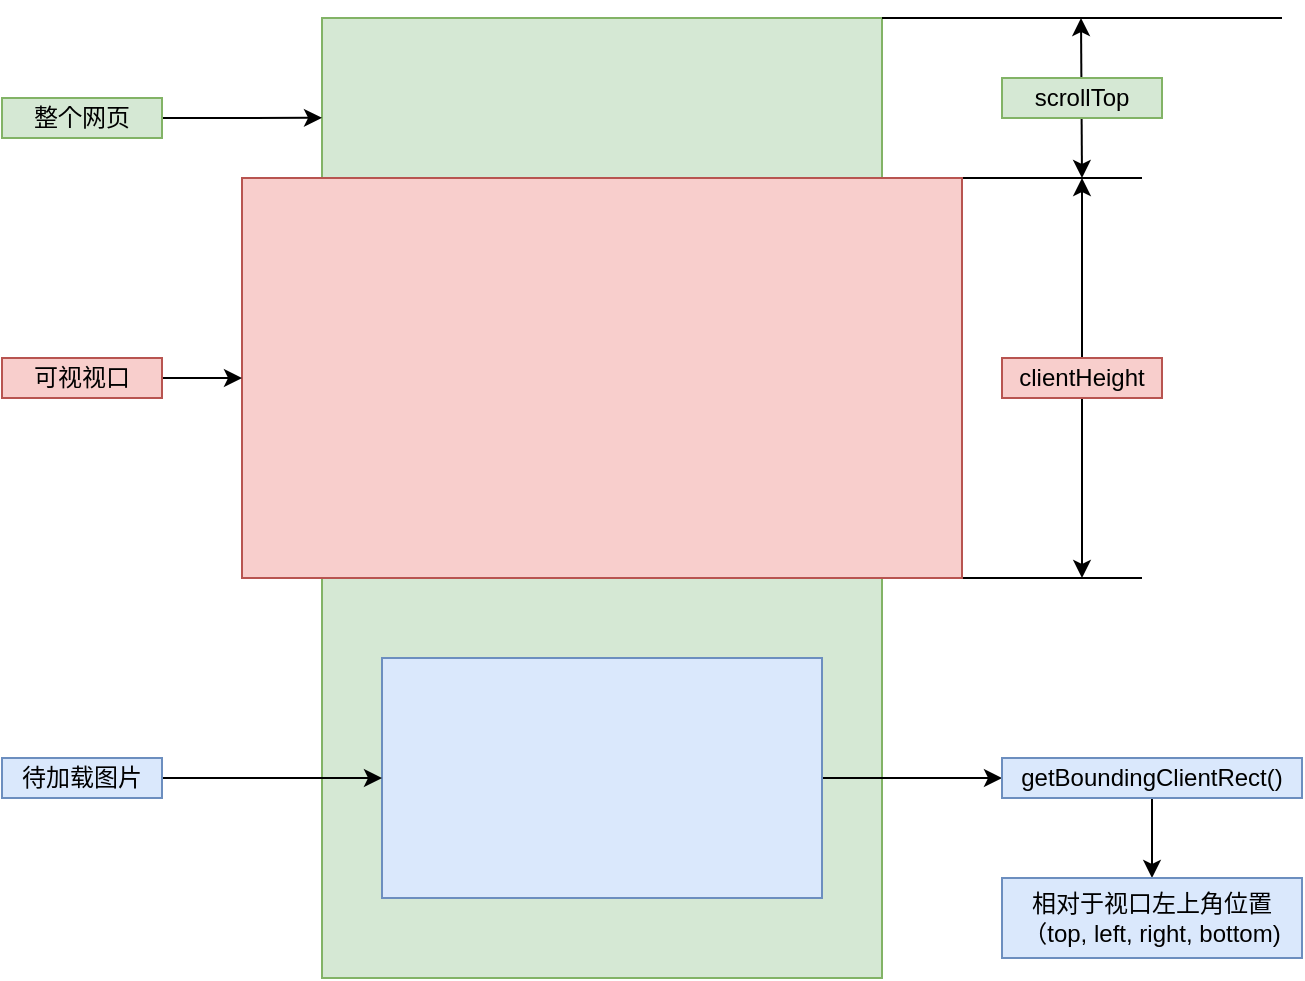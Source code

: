 <mxfile version="15.4.0" type="device"><diagram id="3dCJeNh_g1MUVslarj-4" name="第 1 页"><mxGraphModel dx="1072" dy="832" grid="1" gridSize="10" guides="1" tooltips="1" connect="1" arrows="1" fold="1" page="1" pageScale="1" pageWidth="827" pageHeight="1169" math="0" shadow="0"><root><mxCell id="0"/><mxCell id="1" parent="0"/><mxCell id="fH0PNXsXPdj37CU7z5AD-1" value="" style="rounded=0;whiteSpace=wrap;html=1;fillColor=#d5e8d4;strokeColor=#82b366;" vertex="1" parent="1"><mxGeometry x="200" y="120" width="280" height="480" as="geometry"/></mxCell><mxCell id="fH0PNXsXPdj37CU7z5AD-4" style="edgeStyle=orthogonalEdgeStyle;rounded=0;orthogonalLoop=1;jettySize=auto;html=1;exitX=1;exitY=0.5;exitDx=0;exitDy=0;entryX=0;entryY=0.104;entryDx=0;entryDy=0;entryPerimeter=0;" edge="1" parent="1" source="fH0PNXsXPdj37CU7z5AD-2" target="fH0PNXsXPdj37CU7z5AD-1"><mxGeometry relative="1" as="geometry"/></mxCell><mxCell id="fH0PNXsXPdj37CU7z5AD-2" value="整个网页" style="rounded=0;whiteSpace=wrap;html=1;fillColor=#d5e8d4;strokeColor=#82b366;" vertex="1" parent="1"><mxGeometry x="40" y="160" width="80" height="20" as="geometry"/></mxCell><mxCell id="fH0PNXsXPdj37CU7z5AD-25" style="rounded=0;orthogonalLoop=1;jettySize=auto;html=1;exitX=1;exitY=0;exitDx=0;exitDy=0;endArrow=none;endFill=0;" edge="1" parent="1" source="fH0PNXsXPdj37CU7z5AD-3"><mxGeometry relative="1" as="geometry"><mxPoint x="610" y="200" as="targetPoint"/></mxGeometry></mxCell><mxCell id="fH0PNXsXPdj37CU7z5AD-26" style="edgeStyle=none;rounded=0;orthogonalLoop=1;jettySize=auto;html=1;exitX=1;exitY=1;exitDx=0;exitDy=0;endArrow=none;endFill=0;" edge="1" parent="1" source="fH0PNXsXPdj37CU7z5AD-3"><mxGeometry relative="1" as="geometry"><mxPoint x="610" y="400" as="targetPoint"/></mxGeometry></mxCell><mxCell id="fH0PNXsXPdj37CU7z5AD-3" value="" style="rounded=0;whiteSpace=wrap;html=1;fillColor=#f8cecc;strokeColor=#b85450;" vertex="1" parent="1"><mxGeometry x="160" y="200" width="360" height="200" as="geometry"/></mxCell><mxCell id="fH0PNXsXPdj37CU7z5AD-6" style="edgeStyle=orthogonalEdgeStyle;rounded=0;orthogonalLoop=1;jettySize=auto;html=1;exitX=1;exitY=0.5;exitDx=0;exitDy=0;entryX=0;entryY=0.5;entryDx=0;entryDy=0;" edge="1" parent="1" source="fH0PNXsXPdj37CU7z5AD-5" target="fH0PNXsXPdj37CU7z5AD-3"><mxGeometry relative="1" as="geometry"/></mxCell><mxCell id="fH0PNXsXPdj37CU7z5AD-5" value="可视视口" style="rounded=0;whiteSpace=wrap;html=1;fillColor=#f8cecc;strokeColor=#b85450;" vertex="1" parent="1"><mxGeometry x="40" y="290" width="80" height="20" as="geometry"/></mxCell><mxCell id="fH0PNXsXPdj37CU7z5AD-42" style="edgeStyle=none;rounded=0;orthogonalLoop=1;jettySize=auto;html=1;exitX=1;exitY=0.5;exitDx=0;exitDy=0;startArrow=none;startFill=0;endArrow=classic;endFill=1;" edge="1" parent="1" source="fH0PNXsXPdj37CU7z5AD-7"><mxGeometry relative="1" as="geometry"><mxPoint x="540" y="500" as="targetPoint"/></mxGeometry></mxCell><mxCell id="fH0PNXsXPdj37CU7z5AD-7" value="" style="rounded=0;whiteSpace=wrap;html=1;fillColor=#dae8fc;strokeColor=#6c8ebf;" vertex="1" parent="1"><mxGeometry x="230" y="440" width="220" height="120" as="geometry"/></mxCell><mxCell id="fH0PNXsXPdj37CU7z5AD-9" style="edgeStyle=orthogonalEdgeStyle;rounded=0;orthogonalLoop=1;jettySize=auto;html=1;exitX=1;exitY=0.5;exitDx=0;exitDy=0;entryX=0;entryY=0.5;entryDx=0;entryDy=0;" edge="1" parent="1" source="fH0PNXsXPdj37CU7z5AD-8" target="fH0PNXsXPdj37CU7z5AD-7"><mxGeometry relative="1" as="geometry"/></mxCell><mxCell id="fH0PNXsXPdj37CU7z5AD-8" value="待加载图片" style="rounded=0;whiteSpace=wrap;html=1;fillColor=#dae8fc;strokeColor=#6c8ebf;" vertex="1" parent="1"><mxGeometry x="40" y="490" width="80" height="20" as="geometry"/></mxCell><mxCell id="fH0PNXsXPdj37CU7z5AD-30" style="rounded=0;orthogonalLoop=1;jettySize=auto;html=1;exitX=1;exitY=0;exitDx=0;exitDy=0;endArrow=classic;endFill=1;startArrow=classic;startFill=1;" edge="1" parent="1"><mxGeometry relative="1" as="geometry"><mxPoint x="580" y="200" as="sourcePoint"/><mxPoint x="580" y="400" as="targetPoint"/></mxGeometry></mxCell><mxCell id="fH0PNXsXPdj37CU7z5AD-31" value="clientHeight" style="rounded=0;whiteSpace=wrap;html=1;fillColor=#f8cecc;strokeColor=#b85450;" vertex="1" parent="1"><mxGeometry x="540" y="290" width="80" height="20" as="geometry"/></mxCell><mxCell id="fH0PNXsXPdj37CU7z5AD-33" style="rounded=0;orthogonalLoop=1;jettySize=auto;html=1;exitX=1;exitY=0;exitDx=0;exitDy=0;endArrow=none;endFill=0;" edge="1" parent="1" source="fH0PNXsXPdj37CU7z5AD-1"><mxGeometry relative="1" as="geometry"><mxPoint x="490" y="120" as="sourcePoint"/><mxPoint x="680" y="120" as="targetPoint"/></mxGeometry></mxCell><mxCell id="fH0PNXsXPdj37CU7z5AD-36" style="rounded=0;orthogonalLoop=1;jettySize=auto;html=1;exitX=1;exitY=0;exitDx=0;exitDy=0;endArrow=classic;endFill=1;startArrow=classic;startFill=1;" edge="1" parent="1"><mxGeometry relative="1" as="geometry"><mxPoint x="579.5" y="120" as="sourcePoint"/><mxPoint x="580" y="200" as="targetPoint"/></mxGeometry></mxCell><mxCell id="fH0PNXsXPdj37CU7z5AD-37" value="scrollTop" style="rounded=0;whiteSpace=wrap;html=1;fillColor=#d5e8d4;strokeColor=#82b366;" vertex="1" parent="1"><mxGeometry x="540" y="150" width="80" height="20" as="geometry"/></mxCell><mxCell id="fH0PNXsXPdj37CU7z5AD-48" style="edgeStyle=none;rounded=0;orthogonalLoop=1;jettySize=auto;html=1;exitX=0.5;exitY=1;exitDx=0;exitDy=0;entryX=0.5;entryY=0;entryDx=0;entryDy=0;startArrow=none;startFill=0;endArrow=classic;endFill=1;" edge="1" parent="1" source="fH0PNXsXPdj37CU7z5AD-43" target="fH0PNXsXPdj37CU7z5AD-47"><mxGeometry relative="1" as="geometry"/></mxCell><mxCell id="fH0PNXsXPdj37CU7z5AD-43" value="getBoundingClientRect()" style="rounded=0;whiteSpace=wrap;html=1;fillColor=#dae8fc;strokeColor=#6c8ebf;" vertex="1" parent="1"><mxGeometry x="540" y="490" width="150" height="20" as="geometry"/></mxCell><mxCell id="fH0PNXsXPdj37CU7z5AD-47" value="相对于视口左上角位置（top, left, right, bottom)" style="rounded=0;whiteSpace=wrap;html=1;fillColor=#dae8fc;strokeColor=#6c8ebf;" vertex="1" parent="1"><mxGeometry x="540" y="550" width="150" height="40" as="geometry"/></mxCell></root></mxGraphModel></diagram></mxfile>